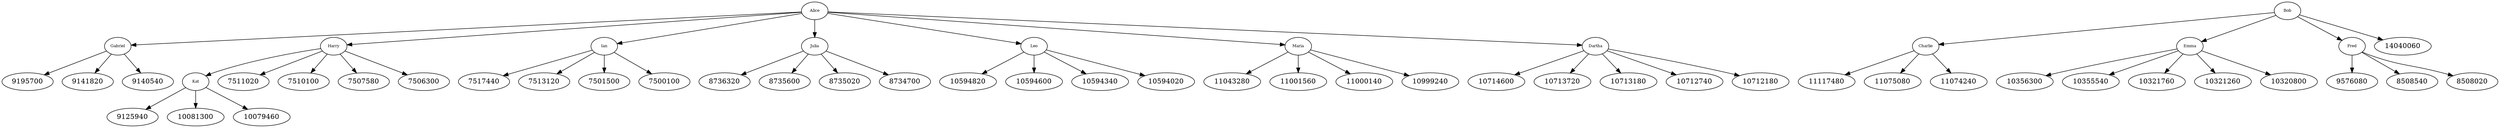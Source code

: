 digraph RGL__DirectedAdjacencyGraph {
    20232780 [
        fontsize = 8,
        label = Alice
    ]

    14395500 [
        fontsize = 8,
        label = Gabriel
    ]

    14395080 [
        fontsize = 8,
        label = Harry
    ]

    14394400 [
        fontsize = 8,
        label = Ian
    ]

    14393860 [
        fontsize = 8,
        label = Julia
    ]

    14399120 [
        fontsize = 8,
        label = Leo
    ]

    14376680 [
        fontsize = 8,
        label = Maria
    ]

    14376480 [
        fontsize = 8,
        label = Dartha
    ]

    20192720 [
        fontsize = 8,
        label = Bob
    ]

    14040600 [
        fontsize = 8,
        label = Charlie
    ]

    14037720 [
        fontsize = 8,
        label = Emma
    ]

    14036820 [
        fontsize = 8,
        label = Fred
    ]

    7508840 [
        fontsize = 8,
        label = Kat
    ]

    20232780 -> 14395500 [
        fontsize = 8
    ]

    20232780 -> 14395080 [
        fontsize = 8
    ]

    20232780 -> 14394400 [
        fontsize = 8
    ]

    20232780 -> 14393860 [
        fontsize = 8
    ]

    20232780 -> 14399120 [
        fontsize = 8
    ]

    20232780 -> 14376680 [
        fontsize = 8
    ]

    20232780 -> 14376480 [
        fontsize = 8
    ]

    14395500 -> 9195700 [
        fontsize = 8
    ]

    14395500 -> 9141820 [
        fontsize = 8
    ]

    14395500 -> 9140540 [
        fontsize = 8
    ]

    14395080 -> 7511020 [
        fontsize = 8
    ]

    14395080 -> 7510100 [
        fontsize = 8
    ]

    14395080 -> 7508840 [
        fontsize = 8
    ]

    14395080 -> 7507580 [
        fontsize = 8
    ]

    14395080 -> 7506300 [
        fontsize = 8
    ]

    14394400 -> 7517440 [
        fontsize = 8
    ]

    14394400 -> 7513120 [
        fontsize = 8
    ]

    14394400 -> 7501500 [
        fontsize = 8
    ]

    14394400 -> 7500100 [
        fontsize = 8
    ]

    14393860 -> 8736320 [
        fontsize = 8
    ]

    14393860 -> 8735600 [
        fontsize = 8
    ]

    14393860 -> 8735020 [
        fontsize = 8
    ]

    14393860 -> 8734700 [
        fontsize = 8
    ]

    14399120 -> 10594820 [
        fontsize = 8
    ]

    14399120 -> 10594600 [
        fontsize = 8
    ]

    14399120 -> 10594340 [
        fontsize = 8
    ]

    14399120 -> 10594020 [
        fontsize = 8
    ]

    14376680 -> 11043280 [
        fontsize = 8
    ]

    14376680 -> 11001560 [
        fontsize = 8
    ]

    14376680 -> 11000140 [
        fontsize = 8
    ]

    14376680 -> 10999240 [
        fontsize = 8
    ]

    14376480 -> 10714600 [
        fontsize = 8
    ]

    14376480 -> 10713720 [
        fontsize = 8
    ]

    14376480 -> 10713180 [
        fontsize = 8
    ]

    14376480 -> 10712740 [
        fontsize = 8
    ]

    14376480 -> 10712180 [
        fontsize = 8
    ]

    20192720 -> 14040600 [
        fontsize = 8
    ]

    20192720 -> 14040060 [
        fontsize = 8
    ]

    20192720 -> 14037720 [
        fontsize = 8
    ]

    20192720 -> 14036820 [
        fontsize = 8
    ]

    14040600 -> 11117480 [
        fontsize = 8
    ]

    14040600 -> 11075080 [
        fontsize = 8
    ]

    14040600 -> 11074240 [
        fontsize = 8
    ]

    14037720 -> 10356300 [
        fontsize = 8
    ]

    14037720 -> 10355540 [
        fontsize = 8
    ]

    14037720 -> 10321760 [
        fontsize = 8
    ]

    14037720 -> 10321260 [
        fontsize = 8
    ]

    14037720 -> 10320800 [
        fontsize = 8
    ]

    14036820 -> 9576080 [
        fontsize = 8
    ]

    14036820 -> 8508540 [
        fontsize = 8
    ]

    14036820 -> 8508020 [
        fontsize = 8
    ]

    7508840 -> 9125940 [
        fontsize = 8
    ]

    7508840 -> 10081300 [
        fontsize = 8
    ]

    7508840 -> 10079460 [
        fontsize = 8
    ]
}
